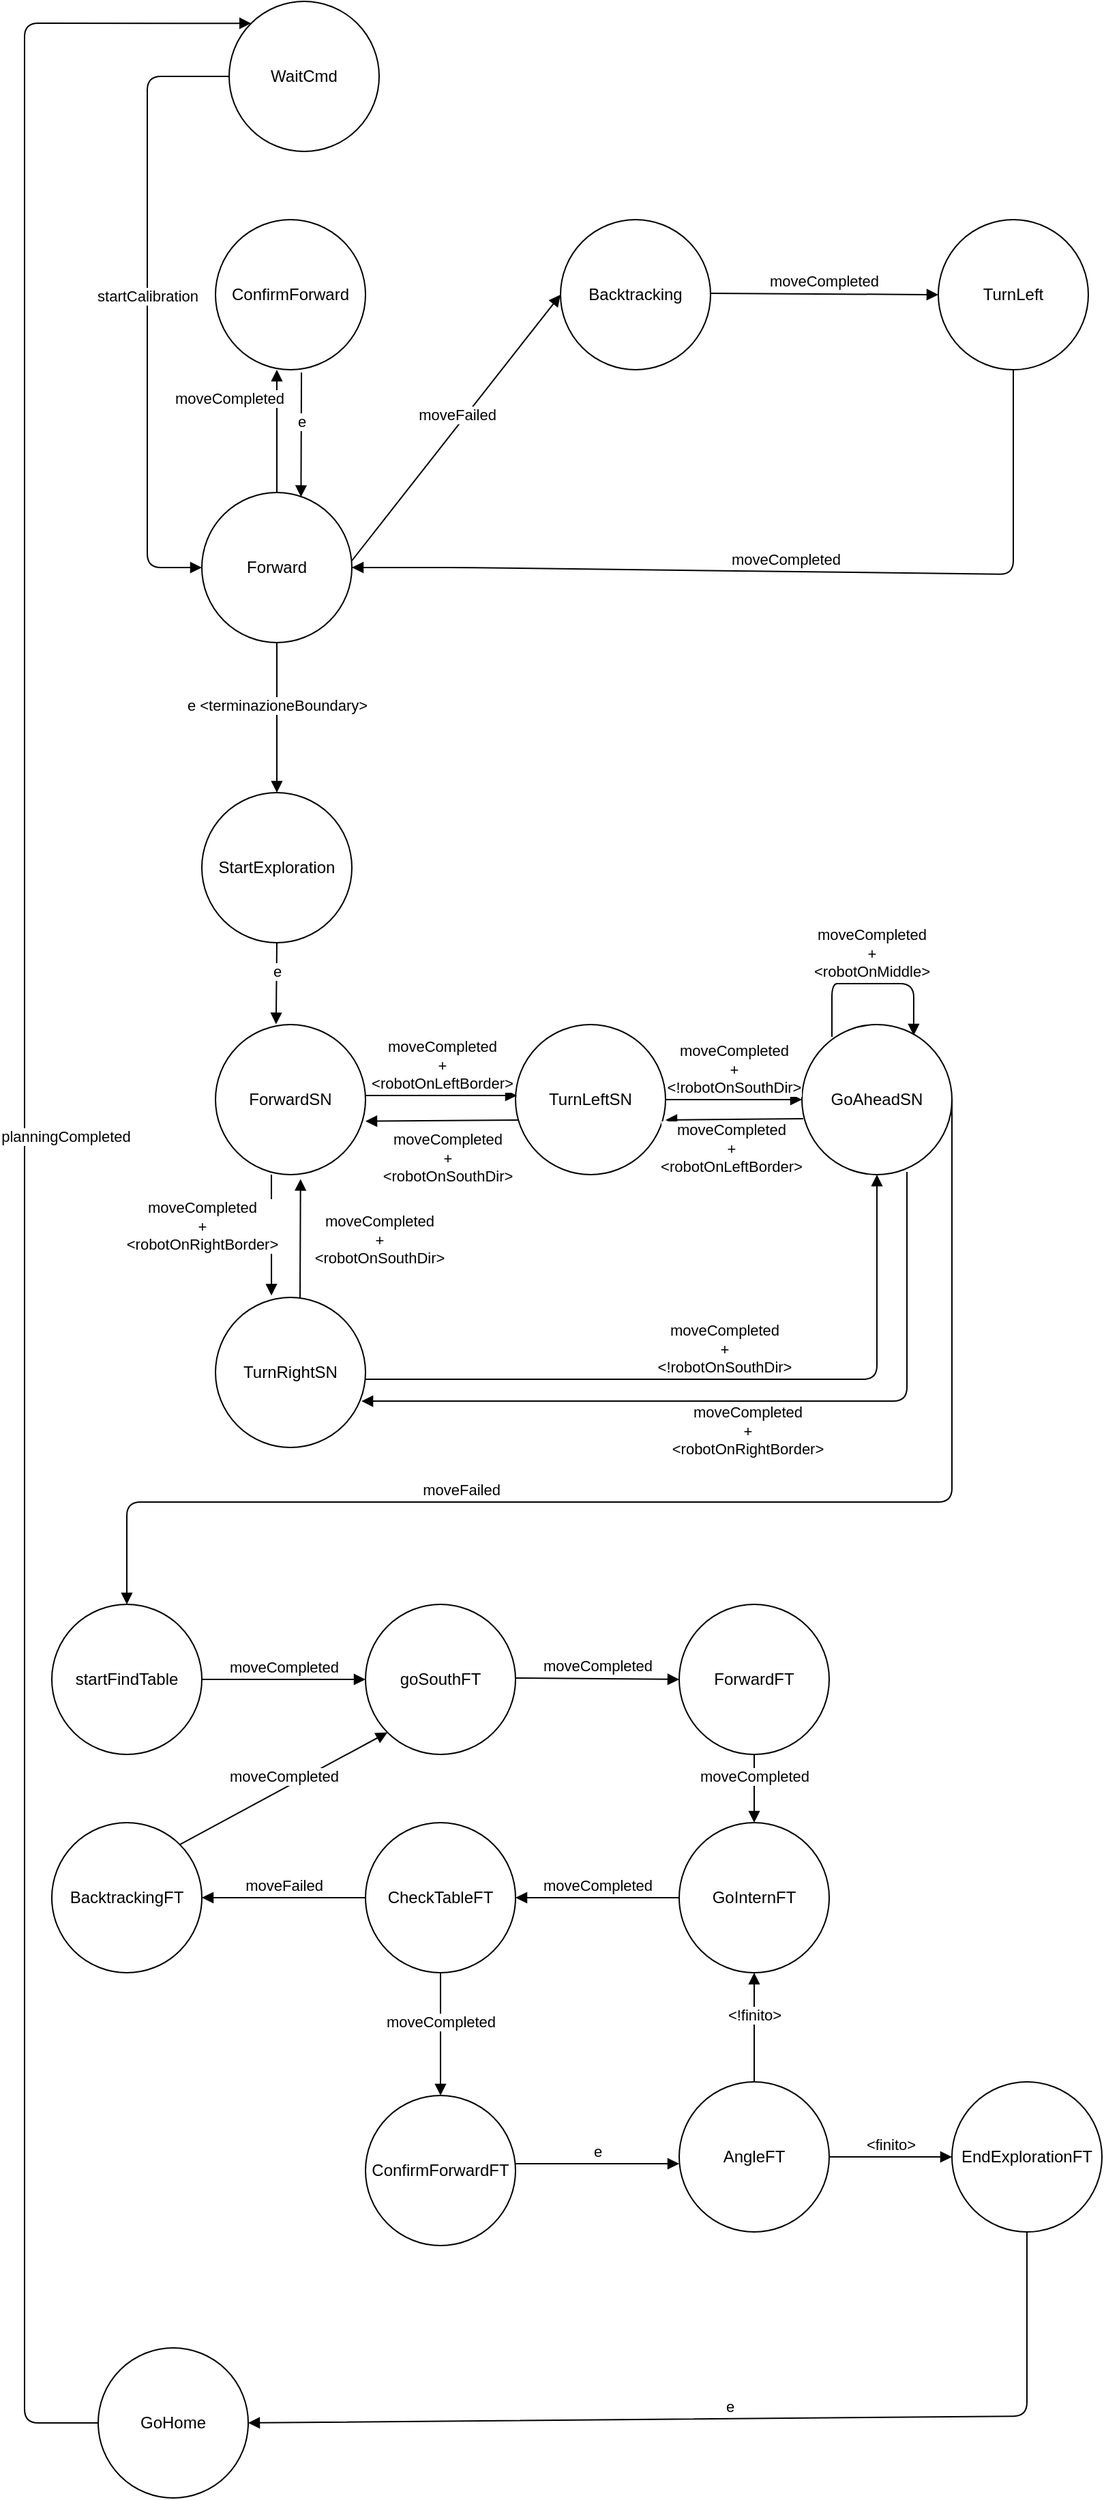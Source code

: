 <mxfile version="11.3.0" type="device" pages="1"><diagram id="VUNxUjNbYStZ4HLKH_-o" name="Page-1"><mxGraphModel dx="854" dy="504" grid="1" gridSize="10" guides="1" tooltips="1" connect="1" arrows="1" fold="1" page="1" pageScale="1" pageWidth="827" pageHeight="1169" math="0" shadow="0"><root><mxCell id="0"/><mxCell id="1" parent="0"/><mxCell id="5m-1rjcseVh9kCwCIoju-2" value="Forward" style="ellipse;whiteSpace=wrap;html=1;" parent="1" vertex="1"><mxGeometry x="150" y="390" width="110" height="110" as="geometry"/></mxCell><mxCell id="5m-1rjcseVh9kCwCIoju-3" value="Backtracking&lt;span style=&quot;font-family: &amp;#34;helvetica&amp;#34; , &amp;#34;arial&amp;#34; , sans-serif ; font-size: 0px ; white-space: nowrap&quot;&gt;%3CmxGraphModel%3E%3Croot%3E%3CmxCell%20id%3D%220%22%2F%3E%3CmxCell%20id%3D%221%22%20parent%3D%220%22%2F%3E%3CmxCell%20id%3D%222%22%20value%3D%22Forward%22%20style%3D%22ellipse%3BwhiteSpace%3Dwrap%3Bhtml%3D1%3B%22%20vertex%3D%221%22%20parent%3D%221%22%3E%3CmxGeometry%20x%3D%2240%22%20y%3D%2250%22%20width%3D%22110%22%20height%3D%22110%22%20as%3D%22geometry%22%2F%3E%3C%2FmxCell%3E%3C%2Froot%3E%3C%2FmxGraphModel%3E&lt;/span&gt;" style="ellipse;whiteSpace=wrap;html=1;" parent="1" vertex="1"><mxGeometry x="413" y="190" width="110" height="110" as="geometry"/></mxCell><mxCell id="5m-1rjcseVh9kCwCIoju-4" value="TurnLeft" style="ellipse;whiteSpace=wrap;html=1;" parent="1" vertex="1"><mxGeometry x="690" y="190" width="110" height="110" as="geometry"/></mxCell><mxCell id="5m-1rjcseVh9kCwCIoju-5" value="moveFailed" style="html=1;verticalAlign=bottom;endArrow=block;entryX=0;entryY=0.5;entryDx=0;entryDy=0;" parent="1" target="5m-1rjcseVh9kCwCIoju-3" edge="1"><mxGeometry width="80" relative="1" as="geometry"><mxPoint x="260" y="440" as="sourcePoint"/><mxPoint x="413" y="441" as="targetPoint"/></mxGeometry></mxCell><mxCell id="5m-1rjcseVh9kCwCIoju-6" value="moveCompleted" style="html=1;verticalAlign=bottom;endArrow=block;entryX=0;entryY=0.5;entryDx=0;entryDy=0;" parent="1" target="5m-1rjcseVh9kCwCIoju-4" edge="1"><mxGeometry width="80" relative="1" as="geometry"><mxPoint x="523" y="244" as="sourcePoint"/><mxPoint x="676.0" y="245" as="targetPoint"/></mxGeometry></mxCell><mxCell id="5m-1rjcseVh9kCwCIoju-7" value="moveCompleted" style="html=1;verticalAlign=bottom;endArrow=block;exitX=0.5;exitY=1;exitDx=0;exitDy=0;entryX=1;entryY=0.5;entryDx=0;entryDy=0;" parent="1" source="5m-1rjcseVh9kCwCIoju-4" target="5m-1rjcseVh9kCwCIoju-2" edge="1"><mxGeometry width="80" relative="1" as="geometry"><mxPoint x="410" y="540" as="sourcePoint"/><mxPoint x="490" y="540" as="targetPoint"/><Array as="points"><mxPoint x="745" y="450"/><mxPoint x="340" y="445"/></Array></mxGeometry></mxCell><mxCell id="5m-1rjcseVh9kCwCIoju-8" value="ConfirmForward" style="ellipse;whiteSpace=wrap;html=1;" parent="1" vertex="1"><mxGeometry x="160" y="190" width="110" height="110" as="geometry"/></mxCell><mxCell id="5m-1rjcseVh9kCwCIoju-9" value="moveCompleted" style="html=1;verticalAlign=bottom;endArrow=block;exitX=0.5;exitY=0;exitDx=0;exitDy=0;entryX=0.409;entryY=1;entryDx=0;entryDy=0;entryPerimeter=0;" parent="1" source="5m-1rjcseVh9kCwCIoju-2" target="5m-1rjcseVh9kCwCIoju-8" edge="1"><mxGeometry x="0.333" y="35" width="80" relative="1" as="geometry"><mxPoint x="240" y="330" as="sourcePoint"/><mxPoint x="320" y="330" as="targetPoint"/><mxPoint as="offset"/></mxGeometry></mxCell><mxCell id="5m-1rjcseVh9kCwCIoju-10" value="e" style="html=1;verticalAlign=bottom;endArrow=block;exitX=0.573;exitY=1.018;exitDx=0;exitDy=0;exitPerimeter=0;entryX=0.661;entryY=0.03;entryDx=0;entryDy=0;entryPerimeter=0;" parent="1" source="5m-1rjcseVh9kCwCIoju-8" target="5m-1rjcseVh9kCwCIoju-2" edge="1"><mxGeometry width="80" relative="1" as="geometry"><mxPoint x="130" y="570" as="sourcePoint"/><mxPoint x="225" y="395" as="targetPoint"/></mxGeometry></mxCell><mxCell id="5m-1rjcseVh9kCwCIoju-11" value="ForwardSN" style="ellipse;whiteSpace=wrap;html=1;" parent="1" vertex="1"><mxGeometry x="160" y="780" width="110" height="110" as="geometry"/></mxCell><mxCell id="5m-1rjcseVh9kCwCIoju-12" value="TurnLeftSN" style="ellipse;whiteSpace=wrap;html=1;" parent="1" vertex="1"><mxGeometry x="380" y="780" width="110" height="110" as="geometry"/></mxCell><mxCell id="5m-1rjcseVh9kCwCIoju-13" value="GoAheadSN" style="ellipse;whiteSpace=wrap;html=1;" parent="1" vertex="1"><mxGeometry x="590" y="780" width="110" height="110" as="geometry"/></mxCell><mxCell id="5m-1rjcseVh9kCwCIoju-14" value="TurnRightSN" style="ellipse;whiteSpace=wrap;html=1;" parent="1" vertex="1"><mxGeometry x="160" y="980" width="110" height="110" as="geometry"/></mxCell><mxCell id="5m-1rjcseVh9kCwCIoju-15" value="moveCompleted&lt;br&gt;+&lt;br&gt;&amp;lt;robotOnLeftBorder&amp;gt;" style="html=1;verticalAlign=bottom;endArrow=block;" parent="1" edge="1"><mxGeometry width="80" relative="1" as="geometry"><mxPoint x="270" y="832" as="sourcePoint"/><mxPoint x="381" y="832" as="targetPoint"/></mxGeometry></mxCell><mxCell id="5m-1rjcseVh9kCwCIoju-16" value="moveCompleted&lt;br&gt;+&lt;br&gt;&amp;lt;robotOnRightBorder&amp;gt;" style="html=1;verticalAlign=bottom;endArrow=block;entryX=0.373;entryY=-0.012;entryDx=0;entryDy=0;entryPerimeter=0;" parent="1" target="5m-1rjcseVh9kCwCIoju-14" edge="1"><mxGeometry x="0.353" y="-51" width="80" relative="1" as="geometry"><mxPoint x="201" y="890" as="sourcePoint"/><mxPoint x="391" y="842" as="targetPoint"/><mxPoint as="offset"/></mxGeometry></mxCell><mxCell id="5m-1rjcseVh9kCwCIoju-17" value="moveCompleted&lt;br&gt;+&lt;br&gt;&amp;lt;robotOnSouthDir&amp;gt;" style="html=1;verticalAlign=bottom;endArrow=block;exitX=0.018;exitY=0.636;exitDx=0;exitDy=0;exitPerimeter=0;entryX=1;entryY=0.644;entryDx=0;entryDy=0;entryPerimeter=0;" parent="1" source="5m-1rjcseVh9kCwCIoju-12" target="5m-1rjcseVh9kCwCIoju-11" edge="1"><mxGeometry x="-0.063" y="50" width="80" relative="1" as="geometry"><mxPoint x="290" y="920" as="sourcePoint"/><mxPoint x="280" y="852" as="targetPoint"/><mxPoint as="offset"/></mxGeometry></mxCell><mxCell id="5m-1rjcseVh9kCwCIoju-18" value="moveCompleted&lt;br&gt;+&lt;br&gt;&amp;lt;!robotOnSouthDir&amp;gt;" style="html=1;verticalAlign=bottom;endArrow=block;exitX=1;exitY=0.5;exitDx=0;exitDy=0;entryX=0;entryY=0.5;entryDx=0;entryDy=0;" parent="1" source="5m-1rjcseVh9kCwCIoju-12" target="5m-1rjcseVh9kCwCIoju-13" edge="1"><mxGeometry width="80" relative="1" as="geometry"><mxPoint x="391.98" y="859.96" as="sourcePoint"/><mxPoint x="280" y="860.84" as="targetPoint"/><mxPoint as="offset"/></mxGeometry></mxCell><mxCell id="5m-1rjcseVh9kCwCIoju-19" value="moveCompleted&lt;br&gt;+&lt;br&gt;&amp;lt;!robotOnSouthDir&amp;gt;" style="html=1;verticalAlign=bottom;endArrow=block;entryX=0.5;entryY=1;entryDx=0;entryDy=0;" parent="1" target="5m-1rjcseVh9kCwCIoju-13" edge="1"><mxGeometry width="80" relative="1" as="geometry"><mxPoint x="270" y="1040" as="sourcePoint"/><mxPoint x="350" y="1040" as="targetPoint"/><Array as="points"><mxPoint x="390" y="1040"/><mxPoint x="645" y="1040"/><mxPoint x="645" y="950"/></Array></mxGeometry></mxCell><mxCell id="5m-1rjcseVh9kCwCIoju-20" value="moveCompleted&lt;br&gt;+&lt;br&gt;&amp;lt;robotOnSouthDir&amp;gt;" style="html=1;verticalAlign=bottom;endArrow=block;entryX=0.567;entryY=1.029;entryDx=0;entryDy=0;entryPerimeter=0;" parent="1" target="5m-1rjcseVh9kCwCIoju-11" edge="1"><mxGeometry x="-0.533" y="-58" width="80" relative="1" as="geometry"><mxPoint x="222" y="980" as="sourcePoint"/><mxPoint x="300" y="980" as="targetPoint"/><mxPoint as="offset"/></mxGeometry></mxCell><mxCell id="5m-1rjcseVh9kCwCIoju-21" value="moveCompleted&lt;br&gt;+&lt;br&gt;&amp;lt;robotOnLeftBorder&amp;gt;" style="html=1;verticalAlign=bottom;endArrow=block;exitX=0.009;exitY=0.627;exitDx=0;exitDy=0;exitPerimeter=0;" parent="1" source="5m-1rjcseVh9kCwCIoju-13" edge="1"><mxGeometry x="0.047" y="43" width="80" relative="1" as="geometry"><mxPoint x="480" y="940" as="sourcePoint"/><mxPoint x="490" y="850" as="targetPoint"/><mxPoint as="offset"/></mxGeometry></mxCell><mxCell id="5m-1rjcseVh9kCwCIoju-22" value="moveCompleted&lt;br&gt;+&lt;br&gt;&amp;lt;robotOnRightBorder&amp;gt;" style="html=1;verticalAlign=bottom;endArrow=block;exitX=0.7;exitY=0.982;exitDx=0;exitDy=0;exitPerimeter=0;entryX=0.973;entryY=0.691;entryDx=0;entryDy=0;entryPerimeter=0;" parent="1" source="5m-1rjcseVh9kCwCIoju-13" target="5m-1rjcseVh9kCwCIoju-14" edge="1"><mxGeometry x="-0.408" y="-125" width="80" relative="1" as="geometry"><mxPoint x="670" y="1050" as="sourcePoint"/><mxPoint x="750" y="1050" as="targetPoint"/><Array as="points"><mxPoint x="667" y="1056"/></Array><mxPoint x="-117" y="169" as="offset"/></mxGeometry></mxCell><mxCell id="5m-1rjcseVh9kCwCIoju-23" value="moveCompleted&lt;br&gt;+&lt;br&gt;&amp;lt;robotOnMiddle&amp;gt;" style="html=1;verticalAlign=bottom;endArrow=block;exitX=0.2;exitY=0.082;exitDx=0;exitDy=0;exitPerimeter=0;entryX=0.745;entryY=0.073;entryDx=0;entryDy=0;entryPerimeter=0;" parent="1" source="5m-1rjcseVh9kCwCIoju-13" target="5m-1rjcseVh9kCwCIoju-13" edge="1"><mxGeometry width="80" relative="1" as="geometry"><mxPoint x="560" y="740" as="sourcePoint"/><mxPoint x="640" y="740" as="targetPoint"/><Array as="points"><mxPoint x="612" y="750"/><mxPoint x="620" y="750"/><mxPoint x="672" y="750"/></Array></mxGeometry></mxCell><mxCell id="5m-1rjcseVh9kCwCIoju-24" value="StartExploration" style="ellipse;whiteSpace=wrap;html=1;" parent="1" vertex="1"><mxGeometry x="150" y="610" width="110" height="110" as="geometry"/></mxCell><mxCell id="5m-1rjcseVh9kCwCIoju-25" value="e &amp;lt;terminazioneBoundary&amp;gt;" style="html=1;verticalAlign=bottom;endArrow=block;exitX=0.5;exitY=1;exitDx=0;exitDy=0;entryX=0.5;entryY=0;entryDx=0;entryDy=0;" parent="1" source="5m-1rjcseVh9kCwCIoju-2" target="5m-1rjcseVh9kCwCIoju-24" edge="1"><mxGeometry width="80" relative="1" as="geometry"><mxPoint x="100" y="570" as="sourcePoint"/><mxPoint x="180" y="570" as="targetPoint"/></mxGeometry></mxCell><mxCell id="5m-1rjcseVh9kCwCIoju-26" value="e" style="html=1;verticalAlign=bottom;endArrow=block;exitX=0.5;exitY=1;exitDx=0;exitDy=0;entryX=0.404;entryY=-0.002;entryDx=0;entryDy=0;entryPerimeter=0;" parent="1" source="5m-1rjcseVh9kCwCIoju-24" target="5m-1rjcseVh9kCwCIoju-11" edge="1"><mxGeometry width="80" relative="1" as="geometry"><mxPoint x="205" y="721" as="sourcePoint"/><mxPoint x="205" y="780" as="targetPoint"/></mxGeometry></mxCell><mxCell id="5m-1rjcseVh9kCwCIoju-28" value="startFindTable" style="ellipse;whiteSpace=wrap;html=1;" parent="1" vertex="1"><mxGeometry x="40" y="1205" width="110" height="110" as="geometry"/></mxCell><mxCell id="5m-1rjcseVh9kCwCIoju-29" value="goSouthFT" style="ellipse;whiteSpace=wrap;html=1;" parent="1" vertex="1"><mxGeometry x="270" y="1205" width="110" height="110" as="geometry"/></mxCell><mxCell id="5m-1rjcseVh9kCwCIoju-30" value="ForwardFT" style="ellipse;whiteSpace=wrap;html=1;" parent="1" vertex="1"><mxGeometry x="500" y="1205" width="110" height="110" as="geometry"/></mxCell><mxCell id="5m-1rjcseVh9kCwCIoju-31" value="GoInternFT" style="ellipse;whiteSpace=wrap;html=1;" parent="1" vertex="1"><mxGeometry x="500" y="1365" width="110" height="110" as="geometry"/></mxCell><mxCell id="5m-1rjcseVh9kCwCIoju-32" value="ConfirmForwardFT" style="ellipse;whiteSpace=wrap;html=1;" parent="1" vertex="1"><mxGeometry x="270" y="1565" width="110" height="110" as="geometry"/></mxCell><mxCell id="5m-1rjcseVh9kCwCIoju-33" value="BacktrackingFT" style="ellipse;whiteSpace=wrap;html=1;" parent="1" vertex="1"><mxGeometry x="40" y="1365" width="110" height="110" as="geometry"/></mxCell><mxCell id="5m-1rjcseVh9kCwCIoju-34" value="AngleFT" style="ellipse;whiteSpace=wrap;html=1;" parent="1" vertex="1"><mxGeometry x="500" y="1555" width="110" height="110" as="geometry"/></mxCell><mxCell id="5m-1rjcseVh9kCwCIoju-35" value="moveCompleted" style="html=1;verticalAlign=bottom;endArrow=block;entryX=0;entryY=0.5;entryDx=0;entryDy=0;" parent="1" source="5m-1rjcseVh9kCwCIoju-28" target="5m-1rjcseVh9kCwCIoju-29" edge="1"><mxGeometry width="80" relative="1" as="geometry"><mxPoint x="150" y="1260" as="sourcePoint"/><mxPoint x="230" y="1260" as="targetPoint"/></mxGeometry></mxCell><mxCell id="5m-1rjcseVh9kCwCIoju-36" value="moveCompleted" style="html=1;verticalAlign=bottom;endArrow=block;entryX=0;entryY=0.5;entryDx=0;entryDy=0;" parent="1" target="5m-1rjcseVh9kCwCIoju-30" edge="1"><mxGeometry width="80" relative="1" as="geometry"><mxPoint x="380" y="1259" as="sourcePoint"/><mxPoint x="500.0" y="1259" as="targetPoint"/></mxGeometry></mxCell><mxCell id="5m-1rjcseVh9kCwCIoju-37" value="moveCompleted" style="html=1;verticalAlign=bottom;endArrow=block;exitX=0.5;exitY=1;exitDx=0;exitDy=0;entryX=0.5;entryY=0;entryDx=0;entryDy=0;" parent="1" source="5m-1rjcseVh9kCwCIoju-30" target="5m-1rjcseVh9kCwCIoju-31" edge="1"><mxGeometry width="80" relative="1" as="geometry"><mxPoint x="390" y="1269" as="sourcePoint"/><mxPoint x="555" y="1425" as="targetPoint"/></mxGeometry></mxCell><mxCell id="5m-1rjcseVh9kCwCIoju-38" value="CheckTableFT" style="ellipse;whiteSpace=wrap;html=1;" parent="1" vertex="1"><mxGeometry x="270" y="1365" width="110" height="110" as="geometry"/></mxCell><mxCell id="5m-1rjcseVh9kCwCIoju-39" value="moveCompleted" style="html=1;verticalAlign=bottom;endArrow=block;" parent="1" edge="1"><mxGeometry width="80" relative="1" as="geometry"><mxPoint x="500" y="1420" as="sourcePoint"/><mxPoint x="380" y="1420" as="targetPoint"/></mxGeometry></mxCell><mxCell id="5m-1rjcseVh9kCwCIoju-40" value="moveCompleted" style="html=1;verticalAlign=bottom;endArrow=block;exitX=0.5;exitY=1;exitDx=0;exitDy=0;" parent="1" source="5m-1rjcseVh9kCwCIoju-38" target="5m-1rjcseVh9kCwCIoju-32" edge="1"><mxGeometry width="80" relative="1" as="geometry"><mxPoint x="560" y="1615" as="sourcePoint"/><mxPoint x="640" y="1615" as="targetPoint"/></mxGeometry></mxCell><mxCell id="5m-1rjcseVh9kCwCIoju-41" value="moveFailed" style="html=1;verticalAlign=bottom;endArrow=block;exitX=0;exitY=0.5;exitDx=0;exitDy=0;" parent="1" source="5m-1rjcseVh9kCwCIoju-38" target="5m-1rjcseVh9kCwCIoju-33" edge="1"><mxGeometry width="80" relative="1" as="geometry"><mxPoint x="600" y="1445" as="sourcePoint"/><mxPoint x="680" y="1445" as="targetPoint"/></mxGeometry></mxCell><mxCell id="5m-1rjcseVh9kCwCIoju-42" value="e" style="html=1;verticalAlign=bottom;endArrow=block;" parent="1" edge="1"><mxGeometry width="80" relative="1" as="geometry"><mxPoint x="380" y="1615" as="sourcePoint"/><mxPoint x="500" y="1615" as="targetPoint"/></mxGeometry></mxCell><mxCell id="5m-1rjcseVh9kCwCIoju-43" value="&amp;lt;!finito&amp;gt;" style="html=1;verticalAlign=bottom;endArrow=block;exitX=0.5;exitY=0;exitDx=0;exitDy=0;" parent="1" source="5m-1rjcseVh9kCwCIoju-34" target="5m-1rjcseVh9kCwCIoju-31" edge="1"><mxGeometry width="80" relative="1" as="geometry"><mxPoint x="550" y="1525" as="sourcePoint"/><mxPoint x="630" y="1525" as="targetPoint"/></mxGeometry></mxCell><mxCell id="5m-1rjcseVh9kCwCIoju-44" value="EndExplorationFT" style="ellipse;whiteSpace=wrap;html=1;" parent="1" vertex="1"><mxGeometry x="700" y="1555" width="110" height="110" as="geometry"/></mxCell><mxCell id="5m-1rjcseVh9kCwCIoju-45" value="&amp;lt;finito&amp;gt;" style="html=1;verticalAlign=bottom;endArrow=block;entryX=0;entryY=0.5;entryDx=0;entryDy=0;" parent="1" source="5m-1rjcseVh9kCwCIoju-34" target="5m-1rjcseVh9kCwCIoju-44" edge="1"><mxGeometry width="80" relative="1" as="geometry"><mxPoint x="610" y="1610" as="sourcePoint"/><mxPoint x="690" y="1610" as="targetPoint"/></mxGeometry></mxCell><mxCell id="5m-1rjcseVh9kCwCIoju-46" value="moveCompleted" style="html=1;verticalAlign=bottom;endArrow=block;exitX=1;exitY=0;exitDx=0;exitDy=0;entryX=0;entryY=1;entryDx=0;entryDy=0;" parent="1" source="5m-1rjcseVh9kCwCIoju-33" target="5m-1rjcseVh9kCwCIoju-29" edge="1"><mxGeometry width="80" relative="1" as="geometry"><mxPoint x="170" y="1335" as="sourcePoint"/><mxPoint x="250" y="1335" as="targetPoint"/></mxGeometry></mxCell><mxCell id="5m-1rjcseVh9kCwCIoju-48" value="moveFailed" style="html=1;verticalAlign=bottom;endArrow=block;exitX=1;exitY=0.5;exitDx=0;exitDy=0;entryX=0.5;entryY=0;entryDx=0;entryDy=0;" parent="1" source="5m-1rjcseVh9kCwCIoju-13" target="5m-1rjcseVh9kCwCIoju-28" edge="1"><mxGeometry x="0.344" width="80" relative="1" as="geometry"><mxPoint x="160" y="1120" as="sourcePoint"/><mxPoint x="270.0" y="1205" as="targetPoint"/><Array as="points"><mxPoint x="700" y="1130"/><mxPoint x="400" y="1130"/><mxPoint x="95" y="1130"/></Array><mxPoint as="offset"/></mxGeometry></mxCell><mxCell id="5m-1rjcseVh9kCwCIoju-49" value="GoHome" style="ellipse;whiteSpace=wrap;html=1;" parent="1" vertex="1"><mxGeometry x="74" y="1750" width="110" height="110" as="geometry"/></mxCell><mxCell id="5m-1rjcseVh9kCwCIoju-50" value="e" style="html=1;verticalAlign=bottom;endArrow=block;exitX=0.5;exitY=1;exitDx=0;exitDy=0;entryX=1;entryY=0.5;entryDx=0;entryDy=0;" parent="1" source="5m-1rjcseVh9kCwCIoju-44" target="5m-1rjcseVh9kCwCIoju-49" edge="1"><mxGeometry width="80" relative="1" as="geometry"><mxPoint x="320" y="1780" as="sourcePoint"/><mxPoint x="400" y="1780" as="targetPoint"/><Array as="points"><mxPoint x="755" y="1800"/></Array></mxGeometry></mxCell><mxCell id="5m-1rjcseVh9kCwCIoju-52" value="WaitCmd" style="ellipse;whiteSpace=wrap;html=1;" parent="1" vertex="1"><mxGeometry x="170" y="30" width="110" height="110" as="geometry"/></mxCell><mxCell id="5m-1rjcseVh9kCwCIoju-53" value="startCalibration" style="html=1;verticalAlign=bottom;endArrow=block;exitX=0;exitY=0.5;exitDx=0;exitDy=0;entryX=0;entryY=0.5;entryDx=0;entryDy=0;" parent="1" source="5m-1rjcseVh9kCwCIoju-52" target="5m-1rjcseVh9kCwCIoju-2" edge="1"><mxGeometry width="80" relative="1" as="geometry"><mxPoint x="210" y="160" as="sourcePoint"/><mxPoint x="290" y="160" as="targetPoint"/><Array as="points"><mxPoint x="110" y="85"/><mxPoint x="110" y="445"/></Array></mxGeometry></mxCell><mxCell id="5m-1rjcseVh9kCwCIoju-54" value="planningCompleted" style="html=1;verticalAlign=bottom;endArrow=block;exitX=0;exitY=0.5;exitDx=0;exitDy=0;entryX=0;entryY=0;entryDx=0;entryDy=0;" parent="1" source="5m-1rjcseVh9kCwCIoju-49" target="5m-1rjcseVh9kCwCIoju-52" edge="1"><mxGeometry x="-0.001" y="-30" width="80" relative="1" as="geometry"><mxPoint x="50" y="1800" as="sourcePoint"/><mxPoint x="170" y="50" as="targetPoint"/><Array as="points"><mxPoint x="20" y="1805"/><mxPoint x="20" y="46"/></Array><mxPoint as="offset"/></mxGeometry></mxCell></root></mxGraphModel></diagram></mxfile>